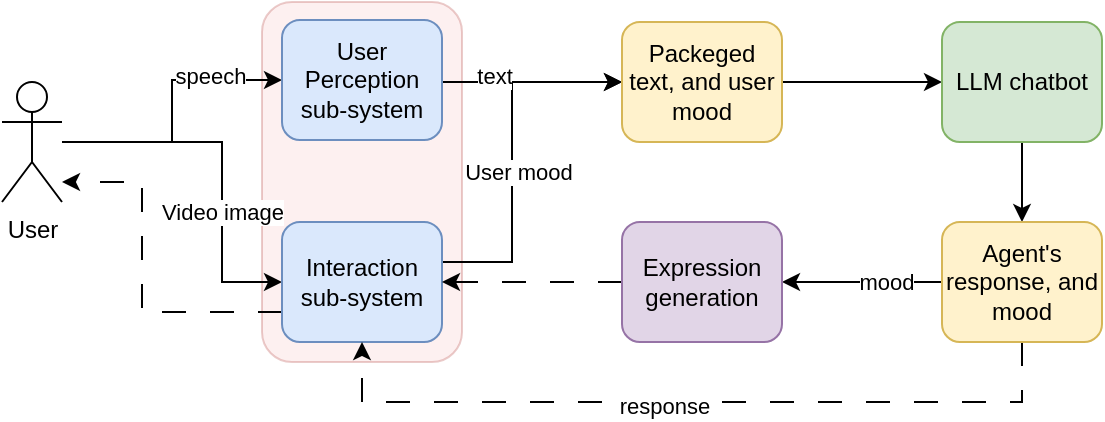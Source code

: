 <mxfile version="26.0.6">
  <diagram name="Page-1" id="Mh2ofhbNfgTt5GThPogN">
    <mxGraphModel dx="1105" dy="595" grid="1" gridSize="10" guides="1" tooltips="1" connect="1" arrows="1" fold="1" page="1" pageScale="1" pageWidth="850" pageHeight="1100" math="0" shadow="0">
      <root>
        <mxCell id="0" />
        <mxCell id="1" parent="0" />
        <mxCell id="RdI-R6nXzMOCluYzVIAY-59" value="" style="rounded=1;whiteSpace=wrap;html=1;fillColor=#f8cecc;strokeColor=#b85450;opacity=30;" vertex="1" parent="1">
          <mxGeometry x="200" y="590" width="100" height="180" as="geometry" />
        </mxCell>
        <mxCell id="RdI-R6nXzMOCluYzVIAY-19" value="User" style="shape=umlActor;verticalLabelPosition=bottom;verticalAlign=top;html=1;outlineConnect=0;" vertex="1" parent="1">
          <mxGeometry x="70" y="630" width="30" height="60" as="geometry" />
        </mxCell>
        <mxCell id="RdI-R6nXzMOCluYzVIAY-27" style="edgeStyle=orthogonalEdgeStyle;rounded=0;orthogonalLoop=1;jettySize=auto;html=1;exitX=1;exitY=0.5;exitDx=0;exitDy=0;entryX=0;entryY=0.5;entryDx=0;entryDy=0;" edge="1" parent="1" source="RdI-R6nXzMOCluYzVIAY-22" target="RdI-R6nXzMOCluYzVIAY-26">
          <mxGeometry relative="1" as="geometry">
            <Array as="points">
              <mxPoint x="290" y="720" />
              <mxPoint x="325" y="720" />
              <mxPoint x="325" y="630" />
            </Array>
          </mxGeometry>
        </mxCell>
        <mxCell id="RdI-R6nXzMOCluYzVIAY-50" value="User mood" style="edgeLabel;html=1;align=center;verticalAlign=middle;resizable=0;points=[];" vertex="1" connectable="0" parent="RdI-R6nXzMOCluYzVIAY-27">
          <mxGeometry x="-0.049" y="-3" relative="1" as="geometry">
            <mxPoint as="offset" />
          </mxGeometry>
        </mxCell>
        <mxCell id="RdI-R6nXzMOCluYzVIAY-42" style="edgeStyle=orthogonalEdgeStyle;rounded=0;orthogonalLoop=1;jettySize=auto;html=1;exitX=0;exitY=0.5;exitDx=0;exitDy=0;endArrow=none;endFill=0;startArrow=classic;startFill=1;" edge="1" parent="1" source="RdI-R6nXzMOCluYzVIAY-22" target="RdI-R6nXzMOCluYzVIAY-19">
          <mxGeometry relative="1" as="geometry">
            <Array as="points">
              <mxPoint x="180" y="730" />
              <mxPoint x="180" y="660" />
            </Array>
          </mxGeometry>
        </mxCell>
        <mxCell id="RdI-R6nXzMOCluYzVIAY-53" value="Video image" style="edgeLabel;html=1;align=center;verticalAlign=middle;resizable=0;points=[];" vertex="1" connectable="0" parent="RdI-R6nXzMOCluYzVIAY-42">
          <mxGeometry x="-0.274" relative="1" as="geometry">
            <mxPoint as="offset" />
          </mxGeometry>
        </mxCell>
        <mxCell id="RdI-R6nXzMOCluYzVIAY-49" style="edgeStyle=orthogonalEdgeStyle;rounded=0;orthogonalLoop=1;jettySize=auto;html=1;exitX=0;exitY=0.75;exitDx=0;exitDy=0;dashed=1;dashPattern=12 12;" edge="1" parent="1" source="RdI-R6nXzMOCluYzVIAY-22" target="RdI-R6nXzMOCluYzVIAY-19">
          <mxGeometry relative="1" as="geometry">
            <Array as="points">
              <mxPoint x="140" y="745" />
              <mxPoint x="140" y="680" />
            </Array>
          </mxGeometry>
        </mxCell>
        <mxCell id="RdI-R6nXzMOCluYzVIAY-22" value="Interaction sub-system" style="rounded=1;whiteSpace=wrap;html=1;fillColor=#dae8fc;strokeColor=#6c8ebf;" vertex="1" parent="1">
          <mxGeometry x="210" y="700" width="80" height="60" as="geometry" />
        </mxCell>
        <mxCell id="RdI-R6nXzMOCluYzVIAY-28" style="edgeStyle=orthogonalEdgeStyle;rounded=0;orthogonalLoop=1;jettySize=auto;html=1;exitX=1;exitY=0.5;exitDx=0;exitDy=0;entryX=0;entryY=0.5;entryDx=0;entryDy=0;" edge="1" parent="1" source="RdI-R6nXzMOCluYzVIAY-23" target="RdI-R6nXzMOCluYzVIAY-26">
          <mxGeometry relative="1" as="geometry">
            <Array as="points">
              <mxPoint x="290" y="630" />
            </Array>
          </mxGeometry>
        </mxCell>
        <mxCell id="RdI-R6nXzMOCluYzVIAY-51" value="text" style="edgeLabel;html=1;align=center;verticalAlign=middle;resizable=0;points=[];" vertex="1" connectable="0" parent="RdI-R6nXzMOCluYzVIAY-28">
          <mxGeometry x="-0.392" y="3" relative="1" as="geometry">
            <mxPoint x="-1" as="offset" />
          </mxGeometry>
        </mxCell>
        <mxCell id="RdI-R6nXzMOCluYzVIAY-47" style="edgeStyle=orthogonalEdgeStyle;rounded=0;orthogonalLoop=1;jettySize=auto;html=1;exitX=0;exitY=0.5;exitDx=0;exitDy=0;startArrow=classic;startFill=1;endArrow=none;endFill=0;" edge="1" parent="1" source="RdI-R6nXzMOCluYzVIAY-23" target="RdI-R6nXzMOCluYzVIAY-19">
          <mxGeometry relative="1" as="geometry" />
        </mxCell>
        <mxCell id="RdI-R6nXzMOCluYzVIAY-52" value="speech" style="edgeLabel;html=1;align=center;verticalAlign=middle;resizable=0;points=[];" vertex="1" connectable="0" parent="RdI-R6nXzMOCluYzVIAY-47">
          <mxGeometry x="-0.486" y="-2" relative="1" as="geometry">
            <mxPoint as="offset" />
          </mxGeometry>
        </mxCell>
        <mxCell id="RdI-R6nXzMOCluYzVIAY-23" value="User Perception sub-system" style="rounded=1;whiteSpace=wrap;html=1;fillColor=#dae8fc;strokeColor=#6c8ebf;" vertex="1" parent="1">
          <mxGeometry x="210" y="599" width="80" height="60" as="geometry" />
        </mxCell>
        <mxCell id="RdI-R6nXzMOCluYzVIAY-30" style="edgeStyle=orthogonalEdgeStyle;rounded=0;orthogonalLoop=1;jettySize=auto;html=1;exitX=1;exitY=0.5;exitDx=0;exitDy=0;entryX=0;entryY=0.5;entryDx=0;entryDy=0;" edge="1" parent="1" source="RdI-R6nXzMOCluYzVIAY-26" target="RdI-R6nXzMOCluYzVIAY-29">
          <mxGeometry relative="1" as="geometry" />
        </mxCell>
        <mxCell id="RdI-R6nXzMOCluYzVIAY-26" value="Packeged text, and user mood" style="rounded=1;whiteSpace=wrap;html=1;fillColor=#fff2cc;strokeColor=#d6b656;" vertex="1" parent="1">
          <mxGeometry x="380" y="600" width="80" height="60" as="geometry" />
        </mxCell>
        <mxCell id="RdI-R6nXzMOCluYzVIAY-32" style="edgeStyle=orthogonalEdgeStyle;rounded=0;orthogonalLoop=1;jettySize=auto;html=1;exitX=0.5;exitY=1;exitDx=0;exitDy=0;" edge="1" parent="1" source="RdI-R6nXzMOCluYzVIAY-29" target="RdI-R6nXzMOCluYzVIAY-31">
          <mxGeometry relative="1" as="geometry" />
        </mxCell>
        <mxCell id="RdI-R6nXzMOCluYzVIAY-29" value="LLM chatbot" style="rounded=1;whiteSpace=wrap;html=1;fillColor=#d5e8d4;strokeColor=#82b366;" vertex="1" parent="1">
          <mxGeometry x="540" y="600" width="80" height="60" as="geometry" />
        </mxCell>
        <mxCell id="RdI-R6nXzMOCluYzVIAY-44" style="edgeStyle=orthogonalEdgeStyle;rounded=0;orthogonalLoop=1;jettySize=auto;html=1;exitX=0;exitY=0.5;exitDx=0;exitDy=0;" edge="1" parent="1" source="RdI-R6nXzMOCluYzVIAY-31" target="RdI-R6nXzMOCluYzVIAY-35">
          <mxGeometry relative="1" as="geometry" />
        </mxCell>
        <mxCell id="RdI-R6nXzMOCluYzVIAY-56" value="mood" style="edgeLabel;html=1;align=center;verticalAlign=middle;resizable=0;points=[];" vertex="1" connectable="0" parent="RdI-R6nXzMOCluYzVIAY-44">
          <mxGeometry x="-0.306" relative="1" as="geometry">
            <mxPoint as="offset" />
          </mxGeometry>
        </mxCell>
        <mxCell id="RdI-R6nXzMOCluYzVIAY-45" style="edgeStyle=orthogonalEdgeStyle;rounded=0;orthogonalLoop=1;jettySize=auto;html=1;exitX=0.5;exitY=1;exitDx=0;exitDy=0;entryX=0.5;entryY=1;entryDx=0;entryDy=0;dashed=1;dashPattern=12 12;" edge="1" parent="1" source="RdI-R6nXzMOCluYzVIAY-31" target="RdI-R6nXzMOCluYzVIAY-22">
          <mxGeometry relative="1" as="geometry">
            <Array as="points">
              <mxPoint x="580" y="790" />
              <mxPoint x="250" y="790" />
            </Array>
          </mxGeometry>
        </mxCell>
        <mxCell id="RdI-R6nXzMOCluYzVIAY-58" value="response" style="edgeLabel;html=1;align=center;verticalAlign=middle;resizable=0;points=[];" vertex="1" connectable="0" parent="RdI-R6nXzMOCluYzVIAY-45">
          <mxGeometry x="0.075" y="2" relative="1" as="geometry">
            <mxPoint as="offset" />
          </mxGeometry>
        </mxCell>
        <mxCell id="RdI-R6nXzMOCluYzVIAY-31" value="Agent&#39;s response, and mood" style="rounded=1;whiteSpace=wrap;html=1;fillColor=#fff2cc;strokeColor=#d6b656;" vertex="1" parent="1">
          <mxGeometry x="540" y="700" width="80" height="60" as="geometry" />
        </mxCell>
        <mxCell id="RdI-R6nXzMOCluYzVIAY-43" style="edgeStyle=orthogonalEdgeStyle;rounded=0;orthogonalLoop=1;jettySize=auto;html=1;exitX=0;exitY=0.5;exitDx=0;exitDy=0;dashed=1;dashPattern=12 12;" edge="1" parent="1" source="RdI-R6nXzMOCluYzVIAY-35" target="RdI-R6nXzMOCluYzVIAY-22">
          <mxGeometry relative="1" as="geometry" />
        </mxCell>
        <mxCell id="RdI-R6nXzMOCluYzVIAY-35" value="Expression generation" style="rounded=1;whiteSpace=wrap;html=1;fillColor=#e1d5e7;strokeColor=#9673a6;" vertex="1" parent="1">
          <mxGeometry x="380" y="700" width="80" height="60" as="geometry" />
        </mxCell>
      </root>
    </mxGraphModel>
  </diagram>
</mxfile>
